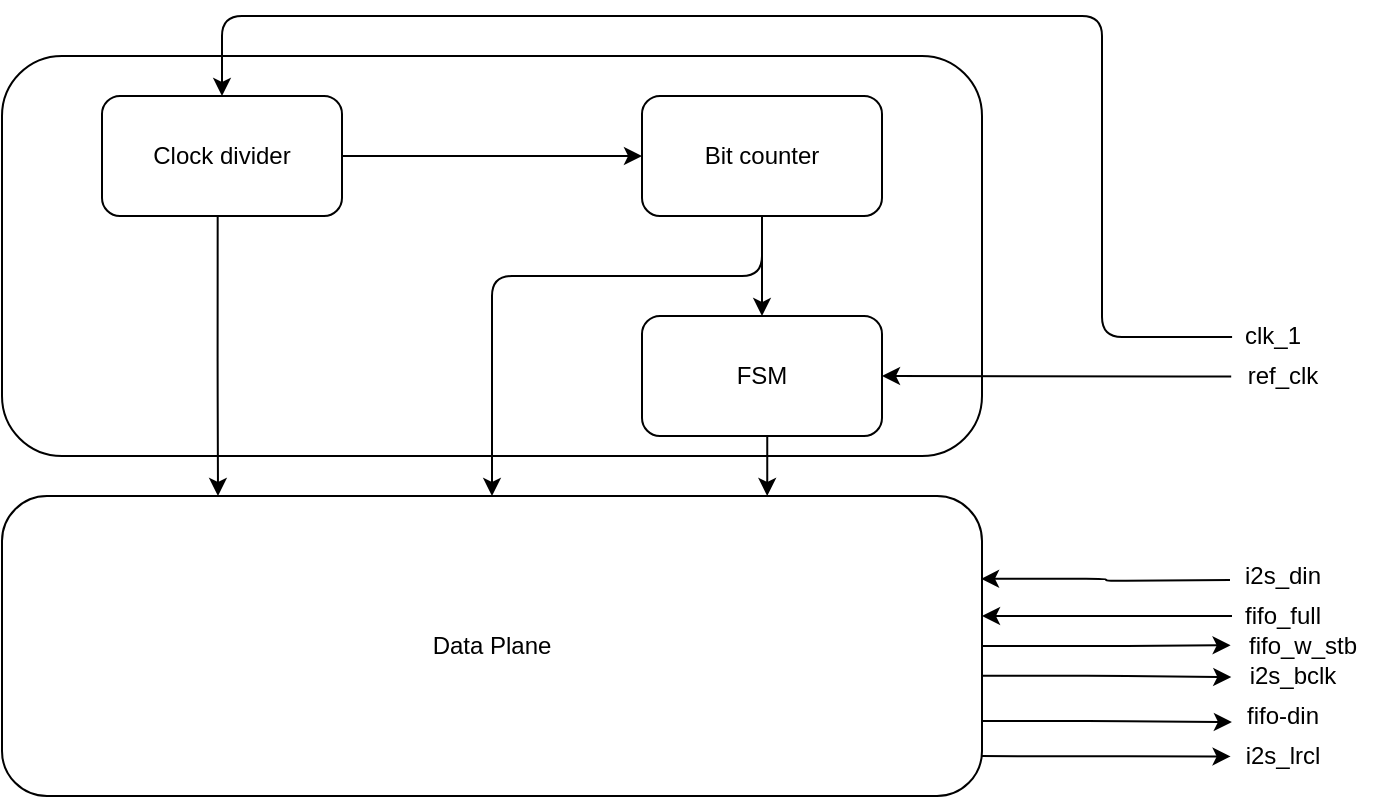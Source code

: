 <mxfile>
    <diagram id="qgFlxmWmC71AM6m8Li5-" name="Page-1">
        <mxGraphModel dx="591" dy="296" grid="1" gridSize="10" guides="1" tooltips="1" connect="1" arrows="1" fold="1" page="1" pageScale="1" pageWidth="1169" pageHeight="827" math="0" shadow="0">
            <root>
                <mxCell id="0"/>
                <mxCell id="1" parent="0"/>
                <mxCell id="22" style="edgeStyle=orthogonalEdgeStyle;html=1;exitX=1;exitY=0.75;exitDx=0;exitDy=0;entryX=-0.001;entryY=0.653;entryDx=0;entryDy=0;entryPerimeter=0;" edge="1" parent="1" source="9" target="23">
                    <mxGeometry relative="1" as="geometry">
                        <mxPoint x="990" y="402.667" as="targetPoint"/>
                    </mxGeometry>
                </mxCell>
                <mxCell id="24" style="edgeStyle=orthogonalEdgeStyle;html=1;exitX=1;exitY=0.5;exitDx=0;exitDy=0;entryX=-0.01;entryY=0.481;entryDx=0;entryDy=0;entryPerimeter=0;" edge="1" parent="1" source="9" target="26">
                    <mxGeometry relative="1" as="geometry">
                        <mxPoint x="990" y="365.167" as="targetPoint"/>
                    </mxGeometry>
                </mxCell>
                <mxCell id="25" style="edgeStyle=orthogonalEdgeStyle;html=1;exitX=0.999;exitY=0.599;exitDx=0;exitDy=0;exitPerimeter=0;entryX=-0.006;entryY=0.528;entryDx=0;entryDy=0;entryPerimeter=0;" edge="1" parent="1" source="9" target="29">
                    <mxGeometry relative="1" as="geometry">
                        <mxPoint x="990" y="380" as="targetPoint"/>
                    </mxGeometry>
                </mxCell>
                <mxCell id="30" style="edgeStyle=orthogonalEdgeStyle;html=1;exitX=0.999;exitY=0.867;exitDx=0;exitDy=0;exitPerimeter=0;entryX=-0.014;entryY=0.512;entryDx=0;entryDy=0;entryPerimeter=0;" edge="1" parent="1" source="9" target="31">
                    <mxGeometry relative="1" as="geometry">
                        <mxPoint x="990" y="430" as="targetPoint"/>
                    </mxGeometry>
                </mxCell>
                <mxCell id="9" value="Data Plane" style="rounded=1;whiteSpace=wrap;html=1;" vertex="1" parent="1">
                    <mxGeometry x="380" y="290" width="490" height="150" as="geometry"/>
                </mxCell>
                <mxCell id="13" value="" style="rounded=1;whiteSpace=wrap;html=1;shadow=0;" vertex="1" parent="1">
                    <mxGeometry x="380" y="70" width="490" height="200" as="geometry"/>
                </mxCell>
                <mxCell id="12" value="" style="edgeStyle=orthogonalEdgeStyle;html=1;exitX=0.522;exitY=0.991;exitDx=0;exitDy=0;exitPerimeter=0;" edge="1" parent="1" source="2">
                    <mxGeometry relative="1" as="geometry">
                        <mxPoint x="763" y="290" as="targetPoint"/>
                        <Array as="points">
                            <mxPoint x="763" y="290"/>
                        </Array>
                    </mxGeometry>
                </mxCell>
                <mxCell id="2" value="FSM" style="rounded=1;whiteSpace=wrap;html=1;" vertex="1" parent="1">
                    <mxGeometry x="700" y="200" width="120" height="60" as="geometry"/>
                </mxCell>
                <mxCell id="4" style="edgeStyle=orthogonalEdgeStyle;html=1;entryX=0;entryY=0.5;entryDx=0;entryDy=0;" edge="1" parent="1" source="3" target="5">
                    <mxGeometry relative="1" as="geometry">
                        <Array as="points">
                            <mxPoint x="630" y="120"/>
                            <mxPoint x="630" y="120"/>
                        </Array>
                    </mxGeometry>
                </mxCell>
                <mxCell id="11" style="edgeStyle=orthogonalEdgeStyle;html=1;exitX=0.482;exitY=0.992;exitDx=0;exitDy=0;exitPerimeter=0;" edge="1" parent="1" source="3">
                    <mxGeometry relative="1" as="geometry">
                        <mxPoint x="488" y="290" as="targetPoint"/>
                        <Array as="points">
                            <mxPoint x="488" y="230"/>
                            <mxPoint x="488" y="230"/>
                        </Array>
                    </mxGeometry>
                </mxCell>
                <mxCell id="3" value="Clock divider" style="rounded=1;whiteSpace=wrap;html=1;" vertex="1" parent="1">
                    <mxGeometry x="430" y="90" width="120" height="60" as="geometry"/>
                </mxCell>
                <mxCell id="7" style="edgeStyle=orthogonalEdgeStyle;html=1;exitX=0.5;exitY=1;exitDx=0;exitDy=0;entryX=0.5;entryY=0;entryDx=0;entryDy=0;" edge="1" parent="1" source="5" target="2">
                    <mxGeometry relative="1" as="geometry"/>
                </mxCell>
                <mxCell id="17" style="edgeStyle=orthogonalEdgeStyle;html=1;exitX=0.5;exitY=1;exitDx=0;exitDy=0;entryX=0.5;entryY=0;entryDx=0;entryDy=0;" edge="1" parent="1" source="5" target="9">
                    <mxGeometry relative="1" as="geometry">
                        <Array as="points">
                            <mxPoint x="760" y="180"/>
                            <mxPoint x="625" y="180"/>
                        </Array>
                    </mxGeometry>
                </mxCell>
                <mxCell id="5" value="Bit counter" style="rounded=1;whiteSpace=wrap;html=1;" vertex="1" parent="1">
                    <mxGeometry x="700" y="90" width="120" height="60" as="geometry"/>
                </mxCell>
                <mxCell id="8" value="" style="endArrow=classic;html=1;entryX=1;entryY=0.5;entryDx=0;entryDy=0;edgeStyle=orthogonalEdgeStyle;exitX=-0.008;exitY=0.512;exitDx=0;exitDy=0;exitPerimeter=0;" edge="1" parent="1" source="19" target="2">
                    <mxGeometry width="50" height="50" relative="1" as="geometry">
                        <mxPoint x="980" y="230" as="sourcePoint"/>
                        <mxPoint x="840" y="30" as="targetPoint"/>
                        <Array as="points">
                            <mxPoint x="980" y="230"/>
                        </Array>
                    </mxGeometry>
                </mxCell>
                <mxCell id="18" value="" style="endArrow=classic;html=1;entryX=0.5;entryY=0;entryDx=0;entryDy=0;edgeStyle=orthogonalEdgeStyle;exitX=0.001;exitY=0.524;exitDx=0;exitDy=0;exitPerimeter=0;" edge="1" parent="1" source="32" target="3">
                    <mxGeometry width="50" height="50" relative="1" as="geometry">
                        <mxPoint x="990" y="210" as="sourcePoint"/>
                        <mxPoint x="920" y="150" as="targetPoint"/>
                        <Array as="points">
                            <mxPoint x="930" y="211"/>
                            <mxPoint x="930" y="50"/>
                            <mxPoint x="490" y="50"/>
                        </Array>
                    </mxGeometry>
                </mxCell>
                <mxCell id="19" value="ref_clk" style="text;html=1;align=center;verticalAlign=middle;resizable=0;points=[];autosize=1;strokeColor=none;fillColor=none;" vertex="1" parent="1">
                    <mxGeometry x="995" y="220" width="50" height="20" as="geometry"/>
                </mxCell>
                <mxCell id="20" value="" style="endArrow=classic;html=1;edgeStyle=orthogonalEdgeStyle;entryX=0.999;entryY=0.276;entryDx=0;entryDy=0;entryPerimeter=0;" edge="1" parent="1" target="9">
                    <mxGeometry width="50" height="50" relative="1" as="geometry">
                        <mxPoint x="994" y="332" as="sourcePoint"/>
                        <mxPoint x="870" y="311" as="targetPoint"/>
                        <Array as="points"/>
                    </mxGeometry>
                </mxCell>
                <mxCell id="21" value="i2s_din" style="text;html=1;align=center;verticalAlign=middle;resizable=0;points=[];autosize=1;strokeColor=none;fillColor=none;" vertex="1" parent="1">
                    <mxGeometry x="995" y="320" width="50" height="20" as="geometry"/>
                </mxCell>
                <mxCell id="23" value="fifo-din" style="text;html=1;align=center;verticalAlign=middle;resizable=0;points=[];autosize=1;strokeColor=none;fillColor=none;" vertex="1" parent="1">
                    <mxGeometry x="995" y="390" width="50" height="20" as="geometry"/>
                </mxCell>
                <mxCell id="26" value="fifo_w_stb" style="text;html=1;align=center;verticalAlign=middle;resizable=0;points=[];autosize=1;strokeColor=none;fillColor=none;" vertex="1" parent="1">
                    <mxGeometry x="995" y="355" width="70" height="20" as="geometry"/>
                </mxCell>
                <mxCell id="28" style="edgeStyle=orthogonalEdgeStyle;html=1;" edge="1" parent="1" source="27">
                    <mxGeometry relative="1" as="geometry">
                        <mxPoint x="870" y="350" as="targetPoint"/>
                        <Array as="points">
                            <mxPoint x="1020" y="351"/>
                        </Array>
                    </mxGeometry>
                </mxCell>
                <mxCell id="27" value="fifo_full" style="text;html=1;align=center;verticalAlign=middle;resizable=0;points=[];autosize=1;strokeColor=none;fillColor=none;" vertex="1" parent="1">
                    <mxGeometry x="995" y="340" width="50" height="20" as="geometry"/>
                </mxCell>
                <mxCell id="29" value="i2s_bclk" style="text;html=1;align=center;verticalAlign=middle;resizable=0;points=[];autosize=1;strokeColor=none;fillColor=none;" vertex="1" parent="1">
                    <mxGeometry x="995" y="370" width="60" height="20" as="geometry"/>
                </mxCell>
                <mxCell id="31" value="i2s_lrcl" style="text;html=1;align=center;verticalAlign=middle;resizable=0;points=[];autosize=1;strokeColor=none;fillColor=none;" vertex="1" parent="1">
                    <mxGeometry x="995" y="410" width="50" height="20" as="geometry"/>
                </mxCell>
                <mxCell id="32" value="clk_1" style="text;html=1;align=center;verticalAlign=middle;resizable=0;points=[];autosize=1;strokeColor=none;fillColor=none;" vertex="1" parent="1">
                    <mxGeometry x="995" y="200" width="40" height="20" as="geometry"/>
                </mxCell>
            </root>
        </mxGraphModel>
    </diagram>
</mxfile>